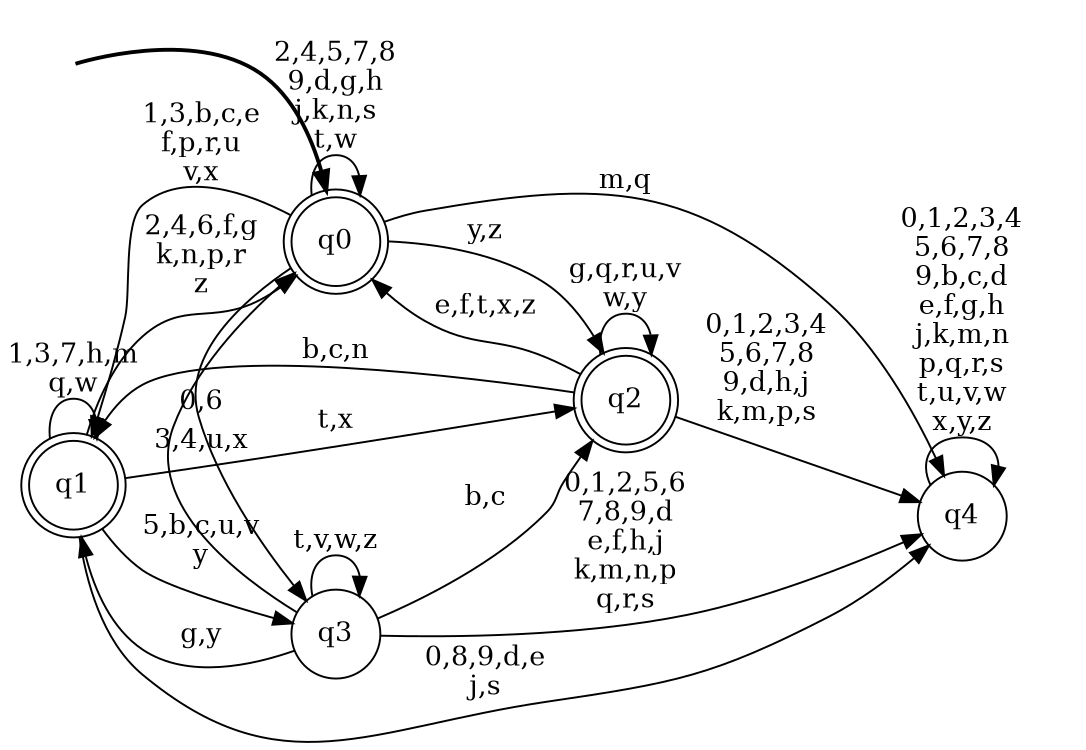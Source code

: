 digraph BlueStar {
__start0 [style = invis, shape = none, label = "", width = 0, height = 0];

rankdir=LR;
size="8,5";

s0 [style="rounded,filled", color="black", fillcolor="white" shape="doublecircle", label="q0"];
s1 [style="rounded,filled", color="black", fillcolor="white" shape="doublecircle", label="q1"];
s2 [style="rounded,filled", color="black", fillcolor="white" shape="doublecircle", label="q2"];
s3 [style="filled", color="black", fillcolor="white" shape="circle", label="q3"];
s4 [style="filled", color="black", fillcolor="white" shape="circle", label="q4"];
subgraph cluster_main { 
	graph [pad=".75", ranksep="0.15", nodesep="0.15"];
	 style=invis; 
	__start0 -> s0 [penwidth=2];
}
s0 -> s0 [label="2,4,5,7,8\n9,d,g,h\nj,k,n,s\nt,w"];
s0 -> s1 [label="1,3,b,c,e\nf,p,r,u\nv,x"];
s0 -> s2 [label="y,z"];
s0 -> s3 [label="0,6"];
s0 -> s4 [label="m,q"];
s1 -> s0 [label="2,4,6,f,g\nk,n,p,r\nz"];
s1 -> s1 [label="1,3,7,h,m\nq,w"];
s1 -> s2 [label="t,x"];
s1 -> s3 [label="5,b,c,u,v\ny"];
s1 -> s4 [label="0,8,9,d,e\nj,s"];
s2 -> s0 [label="e,f,t,x,z"];
s2 -> s1 [label="b,c,n"];
s2 -> s2 [label="g,q,r,u,v\nw,y"];
s2 -> s4 [label="0,1,2,3,4\n5,6,7,8\n9,d,h,j\nk,m,p,s"];
s3 -> s0 [label="3,4,u,x"];
s3 -> s1 [label="g,y"];
s3 -> s2 [label="b,c"];
s3 -> s3 [label="t,v,w,z"];
s3 -> s4 [label="0,1,2,5,6\n7,8,9,d\ne,f,h,j\nk,m,n,p\nq,r,s"];
s4 -> s4 [label="0,1,2,3,4\n5,6,7,8\n9,b,c,d\ne,f,g,h\nj,k,m,n\np,q,r,s\nt,u,v,w\nx,y,z"];

}
